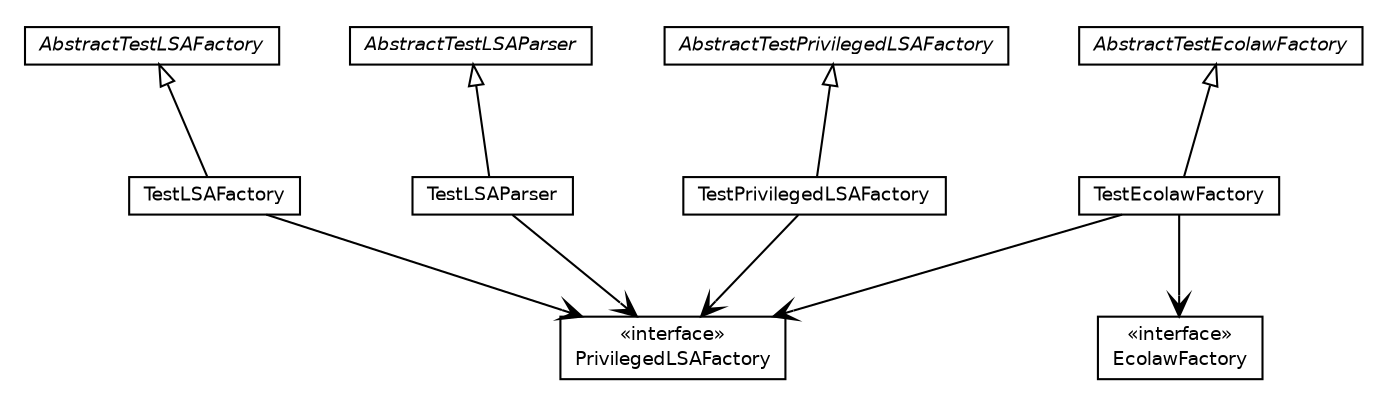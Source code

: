 #!/usr/local/bin/dot
#
# Class diagram 
# Generated by UmlGraph version 4.4 (http://www.spinellis.gr/sw/umlgraph)
#

digraph G {
	edge [fontname="Helvetica",fontsize=10,labelfontname="Helvetica",labelfontsize=10];
	node [fontname="Helvetica",fontsize=10,shape=plaintext];
	// it.apice.sapere.api.TestPrivilegedLSAFactory
	c113 [label=<<table border="0" cellborder="1" cellspacing="0" cellpadding="2" port="p" href="./TestPrivilegedLSAFactory.html">
		<tr><td><table border="0" cellspacing="0" cellpadding="1">
			<tr><td> TestPrivilegedLSAFactory </td></tr>
		</table></td></tr>
		</table>>, fontname="Helvetica", fontcolor="black", fontsize=9.0];
	// it.apice.sapere.api.TestLSAParser
	c114 [label=<<table border="0" cellborder="1" cellspacing="0" cellpadding="2" port="p" href="./TestLSAParser.html">
		<tr><td><table border="0" cellspacing="0" cellpadding="1">
			<tr><td> TestLSAParser </td></tr>
		</table></td></tr>
		</table>>, fontname="Helvetica", fontcolor="black", fontsize=9.0];
	// it.apice.sapere.api.TestLSAFactory
	c115 [label=<<table border="0" cellborder="1" cellspacing="0" cellpadding="2" port="p" href="./TestLSAFactory.html">
		<tr><td><table border="0" cellspacing="0" cellpadding="1">
			<tr><td> TestLSAFactory </td></tr>
		</table></td></tr>
		</table>>, fontname="Helvetica", fontcolor="black", fontsize=9.0];
	// it.apice.sapere.api.TestEcolawFactory
	c116 [label=<<table border="0" cellborder="1" cellspacing="0" cellpadding="2" port="p" href="./TestEcolawFactory.html">
		<tr><td><table border="0" cellspacing="0" cellpadding="1">
			<tr><td> TestEcolawFactory </td></tr>
		</table></td></tr>
		</table>>, fontname="Helvetica", fontcolor="black", fontsize=9.0];
	//it.apice.sapere.api.TestPrivilegedLSAFactory extends it.apice.sapere.api.AbstractTestPrivilegedLSAFactory
	c121:p -> c113:p [dir=back,arrowtail=empty];
	//it.apice.sapere.api.TestLSAParser extends it.apice.sapere.api.AbstractTestLSAParser
	c122:p -> c114:p [dir=back,arrowtail=empty];
	//it.apice.sapere.api.TestLSAFactory extends it.apice.sapere.api.AbstractTestLSAFactory
	c123:p -> c115:p [dir=back,arrowtail=empty];
	//it.apice.sapere.api.TestEcolawFactory extends it.apice.sapere.api.AbstractTestEcolawFactory
	c124:p -> c116:p [dir=back,arrowtail=empty];
	// it.apice.sapere.api.TestPrivilegedLSAFactory NAVASSOC it.apice.sapere.api.PrivilegedLSAFactory
	c113:p -> c125:p [taillabel="", label="", headlabel="", fontname="Helvetica", fontcolor="black", fontsize=10.0, color="black", arrowhead=open];
	// it.apice.sapere.api.TestLSAParser NAVASSOC it.apice.sapere.api.PrivilegedLSAFactory
	c114:p -> c125:p [taillabel="", label="", headlabel="", fontname="Helvetica", fontcolor="black", fontsize=10.0, color="black", arrowhead=open];
	// it.apice.sapere.api.TestLSAFactory NAVASSOC it.apice.sapere.api.PrivilegedLSAFactory
	c115:p -> c125:p [taillabel="", label="", headlabel="", fontname="Helvetica", fontcolor="black", fontsize=10.0, color="black", arrowhead=open];
	// it.apice.sapere.api.TestEcolawFactory NAVASSOC it.apice.sapere.api.PrivilegedLSAFactory
	c116:p -> c125:p [taillabel="", label="", headlabel="", fontname="Helvetica", fontcolor="black", fontsize=10.0, color="black", arrowhead=open];
	// it.apice.sapere.api.TestEcolawFactory NAVASSOC it.apice.sapere.api.EcolawFactory
	c116:p -> c126:p [taillabel="", label="", headlabel="", fontname="Helvetica", fontcolor="black", fontsize=10.0, color="black", arrowhead=open];
	// it.apice.sapere.api.AbstractTestEcolawFactory
	c124 [label=<<table border="0" cellborder="1" cellspacing="0" cellpadding="2" port="p" href="http://java.sun.com/j2se/1.4.2/docs/api/it/apice/sapere/api/AbstractTestEcolawFactory.html">
		<tr><td><table border="0" cellspacing="0" cellpadding="1">
			<tr><td><font face="Helvetica-Oblique"> AbstractTestEcolawFactory </font></td></tr>
		</table></td></tr>
		</table>>, fontname="Helvetica", fontcolor="black", fontsize=9.0];
	// it.apice.sapere.api.PrivilegedLSAFactory
	c125 [label=<<table border="0" cellborder="1" cellspacing="0" cellpadding="2" port="p" href="http://java.sun.com/j2se/1.4.2/docs/api/it/apice/sapere/api/PrivilegedLSAFactory.html">
		<tr><td><table border="0" cellspacing="0" cellpadding="1">
			<tr><td> &laquo;interface&raquo; </td></tr>
			<tr><td> PrivilegedLSAFactory </td></tr>
		</table></td></tr>
		</table>>, fontname="Helvetica", fontcolor="black", fontsize=9.0];
	// it.apice.sapere.api.AbstractTestLSAParser
	c122 [label=<<table border="0" cellborder="1" cellspacing="0" cellpadding="2" port="p" href="http://java.sun.com/j2se/1.4.2/docs/api/it/apice/sapere/api/AbstractTestLSAParser.html">
		<tr><td><table border="0" cellspacing="0" cellpadding="1">
			<tr><td><font face="Helvetica-Oblique"> AbstractTestLSAParser </font></td></tr>
		</table></td></tr>
		</table>>, fontname="Helvetica", fontcolor="black", fontsize=9.0];
	// it.apice.sapere.api.AbstractTestLSAFactory
	c123 [label=<<table border="0" cellborder="1" cellspacing="0" cellpadding="2" port="p" href="http://java.sun.com/j2se/1.4.2/docs/api/it/apice/sapere/api/AbstractTestLSAFactory.html">
		<tr><td><table border="0" cellspacing="0" cellpadding="1">
			<tr><td><font face="Helvetica-Oblique"> AbstractTestLSAFactory </font></td></tr>
		</table></td></tr>
		</table>>, fontname="Helvetica", fontcolor="black", fontsize=9.0];
	// it.apice.sapere.api.EcolawFactory
	c126 [label=<<table border="0" cellborder="1" cellspacing="0" cellpadding="2" port="p" href="http://java.sun.com/j2se/1.4.2/docs/api/it/apice/sapere/api/EcolawFactory.html">
		<tr><td><table border="0" cellspacing="0" cellpadding="1">
			<tr><td> &laquo;interface&raquo; </td></tr>
			<tr><td> EcolawFactory </td></tr>
		</table></td></tr>
		</table>>, fontname="Helvetica", fontcolor="black", fontsize=9.0];
	// it.apice.sapere.api.AbstractTestPrivilegedLSAFactory
	c121 [label=<<table border="0" cellborder="1" cellspacing="0" cellpadding="2" port="p" href="http://java.sun.com/j2se/1.4.2/docs/api/it/apice/sapere/api/AbstractTestPrivilegedLSAFactory.html">
		<tr><td><table border="0" cellspacing="0" cellpadding="1">
			<tr><td><font face="Helvetica-Oblique"> AbstractTestPrivilegedLSAFactory </font></td></tr>
		</table></td></tr>
		</table>>, fontname="Helvetica", fontcolor="black", fontsize=9.0];
}

